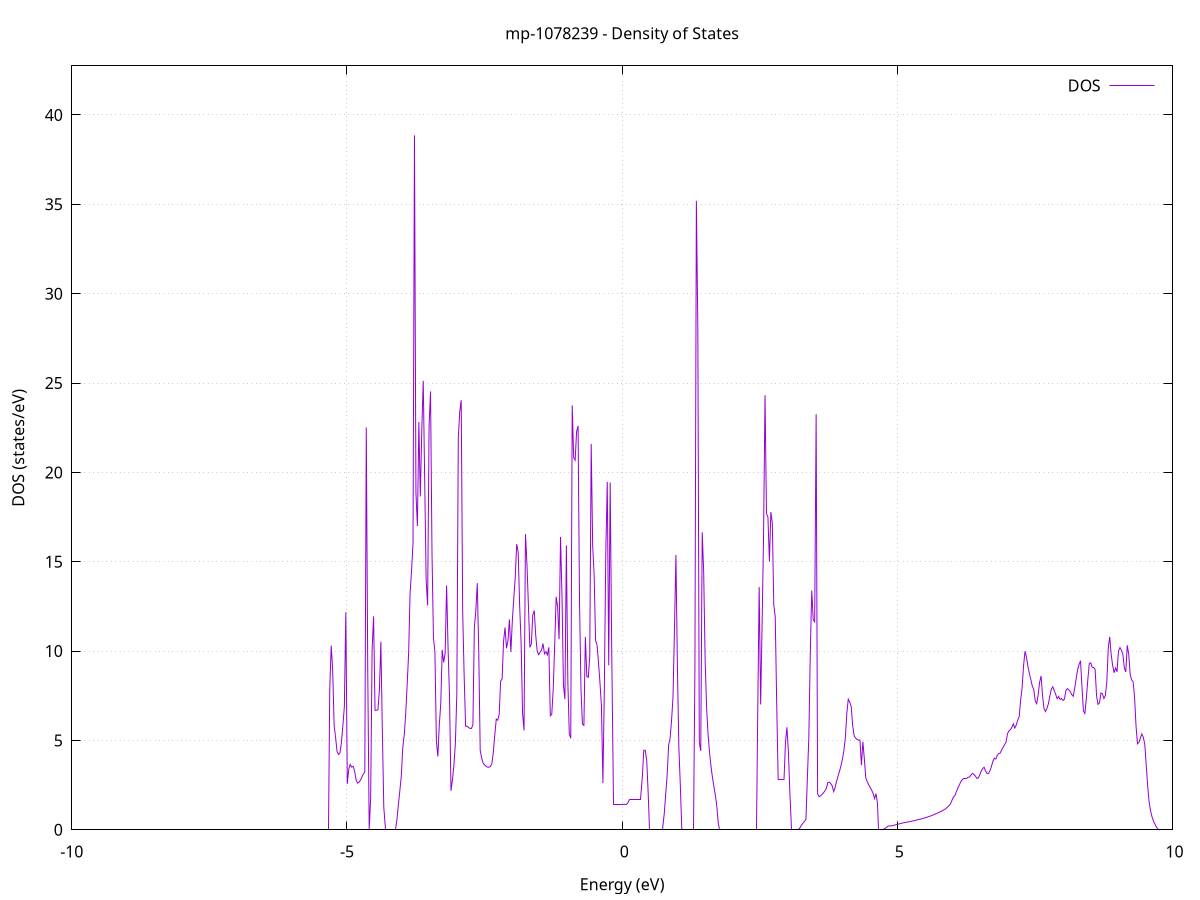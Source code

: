 set title 'mp-1078239 - Density of States'
set xlabel 'Energy (eV)'
set ylabel 'DOS (states/eV)'
set grid
set xrange [-10:10]
set yrange [0:42.749]
set xzeroaxis lt -1
set terminal png size 800,600
set output 'mp-1078239_dos_gnuplot.png'
plot '-' using 1:2 with lines title 'DOS'
-40.902300 0.000000
-40.875800 0.000000
-40.849200 0.000000
-40.822700 0.000000
-40.796200 0.000000
-40.769600 0.000000
-40.743100 0.000000
-40.716500 0.000000
-40.690000 0.000000
-40.663500 0.000000
-40.636900 0.000000
-40.610400 0.000000
-40.583800 0.000000
-40.557300 0.000000
-40.530800 0.000000
-40.504200 0.000000
-40.477700 0.000000
-40.451100 0.000000
-40.424600 0.000000
-40.398100 0.000000
-40.371500 0.000000
-40.345000 0.000000
-40.318500 0.000000
-40.291900 0.000000
-40.265400 0.000000
-40.238800 0.000000
-40.212300 0.000000
-40.185800 0.000000
-40.159200 0.000000
-40.132700 0.000000
-40.106100 0.000000
-40.079600 0.000000
-40.053100 0.000000
-40.026500 0.000000
-40.000000 0.000000
-39.973400 0.000000
-39.946900 0.000000
-39.920400 0.000000
-39.893800 0.000000
-39.867300 0.000000
-39.840700 0.000000
-39.814200 0.000000
-39.787700 0.000000
-39.761100 0.000000
-39.734600 0.000000
-39.708000 0.000000
-39.681500 0.000000
-39.655000 0.000000
-39.628400 0.000000
-39.601900 0.000000
-39.575300 0.000000
-39.548800 0.000000
-39.522300 0.000000
-39.495700 0.000000
-39.469200 0.000000
-39.442600 0.000000
-39.416100 0.000000
-39.389600 0.000000
-39.363000 0.000000
-39.336500 0.000000
-39.309900 0.000000
-39.283400 0.000000
-39.256900 0.000000
-39.230300 0.000000
-39.203800 0.000000
-39.177200 0.000000
-39.150700 0.000000
-39.124200 0.000000
-39.097600 0.000000
-39.071100 0.000000
-39.044600 0.000000
-39.018000 0.000000
-38.991500 0.000000
-38.964900 0.000000
-38.938400 0.000000
-38.911900 0.000000
-38.885300 0.000000
-38.858800 0.000000
-38.832200 0.000000
-38.805700 0.000000
-38.779200 0.000000
-38.752600 0.000000
-38.726100 0.000000
-38.699500 0.000000
-38.673000 0.000000
-38.646500 0.000000
-38.619900 0.000000
-38.593400 0.000000
-38.566800 0.000000
-38.540300 0.000000
-38.513800 0.000000
-38.487200 0.000000
-38.460700 0.000000
-38.434100 0.000000
-38.407600 0.000000
-38.381100 0.000000
-38.354500 0.000000
-38.328000 0.000000
-38.301400 0.000000
-38.274900 0.000000
-38.248400 0.000000
-38.221800 0.000000
-38.195300 0.000000
-38.168700 0.000000
-38.142200 0.000000
-38.115700 0.000000
-38.089100 0.000000
-38.062600 0.000000
-38.036000 0.000000
-38.009500 0.000000
-37.983000 0.000000
-37.956400 0.000000
-37.929900 0.000000
-37.903300 0.000000
-37.876800 0.000000
-37.850300 0.000000
-37.823700 0.000000
-37.797200 0.000000
-37.770700 0.000000
-37.744100 0.000000
-37.717600 0.000000
-37.691000 0.000000
-37.664500 0.000000
-37.638000 0.000000
-37.611400 0.000000
-37.584900 0.000000
-37.558300 0.000000
-37.531800 0.000000
-37.505300 0.000000
-37.478700 0.000000
-37.452200 0.000000
-37.425600 0.000000
-37.399100 0.000000
-37.372600 0.000000
-37.346000 0.000000
-37.319500 0.000000
-37.292900 0.000000
-37.266400 0.000000
-37.239900 0.000000
-37.213300 0.000000
-37.186800 0.000000
-37.160200 0.000000
-37.133700 0.000000
-37.107200 0.000000
-37.080600 0.000000
-37.054100 0.000000
-37.027500 0.000000
-37.001000 0.000000
-36.974500 0.000000
-36.947900 0.000000
-36.921400 0.000000
-36.894800 0.000000
-36.868300 0.000000
-36.841800 0.000000
-36.815200 0.000000
-36.788700 0.000000
-36.762100 0.000000
-36.735600 0.000000
-36.709100 0.000000
-36.682500 0.000000
-36.656000 0.000000
-36.629400 0.000000
-36.602900 0.000000
-36.576400 0.000000
-36.549800 0.000000
-36.523300 0.000000
-36.496700 0.000000
-36.470200 0.000000
-36.443700 0.000000
-36.417100 0.000000
-36.390600 0.000000
-36.364100 0.000000
-36.337500 0.000000
-36.311000 0.000000
-36.284400 0.000000
-36.257900 0.000000
-36.231400 0.000000
-36.204800 0.000000
-36.178300 0.000000
-36.151700 0.000000
-36.125200 0.000000
-36.098700 0.000000
-36.072100 0.000000
-36.045600 0.000000
-36.019000 0.000000
-35.992500 0.000000
-35.966000 0.000000
-35.939400 0.000000
-35.912900 0.000000
-35.886300 0.000000
-35.859800 0.000000
-35.833300 0.000000
-35.806700 0.000000
-35.780200 0.000000
-35.753600 0.000000
-35.727100 0.000000
-35.700600 0.000000
-35.674000 0.000000
-35.647500 0.000000
-35.620900 0.000000
-35.594400 0.000000
-35.567900 0.000000
-35.541300 0.000000
-35.514800 0.000000
-35.488200 0.000000
-35.461700 0.000000
-35.435200 0.000000
-35.408600 0.000000
-35.382100 0.000000
-35.355500 0.000000
-35.329000 0.000000
-35.302500 0.000000
-35.275900 0.000000
-35.249400 0.000000
-35.222800 0.000000
-35.196300 0.000000
-35.169800 0.000000
-35.143200 0.000000
-35.116700 0.000000
-35.090200 0.000000
-35.063600 0.000000
-35.037100 0.000000
-35.010500 0.000000
-34.984000 0.000000
-34.957500 0.000000
-34.930900 0.000000
-34.904400 0.000000
-34.877800 0.000000
-34.851300 0.000000
-34.824800 0.000000
-34.798200 0.000000
-34.771700 0.000000
-34.745100 0.000000
-34.718600 0.000000
-34.692100 0.000000
-34.665500 0.000000
-34.639000 0.000000
-34.612400 0.000000
-34.585900 0.000000
-34.559400 0.000000
-34.532800 0.000000
-34.506300 0.000000
-34.479700 0.000000
-34.453200 0.000000
-34.426700 0.000000
-34.400100 0.000000
-34.373600 0.000000
-34.347000 0.000000
-34.320500 0.000000
-34.294000 0.000000
-34.267400 0.000000
-34.240900 0.000000
-34.214300 0.000000
-34.187800 0.000000
-34.161300 0.000000
-34.134700 0.000000
-34.108200 0.000000
-34.081600 0.000000
-34.055100 0.000000
-34.028600 0.000000
-34.002000 0.000000
-33.975500 0.000000
-33.948900 0.000000
-33.922400 0.000000
-33.895900 0.000000
-33.869300 0.000000
-33.842800 0.000000
-33.816200 0.000000
-33.789700 0.000000
-33.763200 0.000000
-33.736600 0.000000
-33.710100 0.000000
-33.683600 0.000000
-33.657000 0.000000
-33.630500 0.000000
-33.603900 0.000000
-33.577400 0.000000
-33.550900 0.000000
-33.524300 0.000000
-33.497800 0.000000
-33.471200 0.000000
-33.444700 0.000000
-33.418200 0.000000
-33.391600 0.000000
-33.365100 0.000000
-33.338500 0.000000
-33.312000 0.000000
-33.285500 0.000000
-33.258900 0.000000
-33.232400 0.000000
-33.205800 0.000000
-33.179300 0.000000
-33.152800 0.000000
-33.126200 0.000000
-33.099700 0.000000
-33.073100 0.000000
-33.046600 0.000000
-33.020100 0.000000
-32.993500 0.000000
-32.967000 0.000000
-32.940400 0.000000
-32.913900 0.000000
-32.887400 0.000000
-32.860800 0.000000
-32.834300 0.000000
-32.807700 0.000000
-32.781200 0.000000
-32.754700 0.000000
-32.728100 0.000000
-32.701600 0.000000
-32.675000 0.000000
-32.648500 0.000000
-32.622000 0.000000
-32.595400 0.000000
-32.568900 0.000000
-32.542300 0.000000
-32.515800 0.000000
-32.489300 0.000000
-32.462700 0.000000
-32.436200 0.000000
-32.409700 0.000000
-32.383100 0.000000
-32.356600 0.000000
-32.330000 0.000000
-32.303500 0.000000
-32.277000 0.000000
-32.250400 0.000000
-32.223900 0.000000
-32.197300 0.000000
-32.170800 0.000000
-32.144300 0.000000
-32.117700 0.000000
-32.091200 0.000000
-32.064600 0.000000
-32.038100 0.000000
-32.011600 0.000000
-31.985000 0.000000
-31.958500 0.000000
-31.931900 0.000000
-31.905400 0.000000
-31.878900 0.000000
-31.852300 0.000000
-31.825800 0.000000
-31.799200 0.000000
-31.772700 0.000000
-31.746200 0.000000
-31.719600 0.000000
-31.693100 0.000000
-31.666500 0.000000
-31.640000 0.000000
-31.613500 0.000000
-31.586900 0.000000
-31.560400 0.000000
-31.533800 0.000000
-31.507300 0.000000
-31.480800 0.000000
-31.454200 0.000000
-31.427700 0.000000
-31.401100 0.000000
-31.374600 0.000000
-31.348100 0.000000
-31.321500 0.000000
-31.295000 0.000000
-31.268400 0.000000
-31.241900 0.000000
-31.215400 0.000000
-31.188800 0.000000
-31.162300 0.000000
-31.135800 0.000000
-31.109200 0.000000
-31.082700 0.000000
-31.056100 0.000000
-31.029600 0.000000
-31.003100 0.000000
-30.976500 0.000000
-30.950000 0.000000
-30.923400 0.000000
-30.896900 0.000000
-30.870400 0.000000
-30.843800 0.000000
-30.817300 0.000000
-30.790700 0.000000
-30.764200 0.000000
-30.737700 0.000000
-30.711100 0.000000
-30.684600 0.000000
-30.658000 0.000000
-30.631500 0.000000
-30.605000 0.000000
-30.578400 0.000000
-30.551900 0.000000
-30.525300 0.000000
-30.498800 0.000000
-30.472300 0.000000
-30.445700 0.000000
-30.419200 0.000000
-30.392600 0.000000
-30.366100 0.000000
-30.339600 0.000000
-30.313000 0.000000
-30.286500 0.000000
-30.259900 0.000000
-30.233400 0.000000
-30.206900 0.000000
-30.180300 0.000000
-30.153800 0.000000
-30.127200 0.000000
-30.100700 0.000000
-30.074200 0.000000
-30.047600 0.000000
-30.021100 0.000000
-29.994500 0.000000
-29.968000 0.000000
-29.941500 0.000000
-29.914900 0.000000
-29.888400 0.000000
-29.861800 0.000000
-29.835300 0.000000
-29.808800 0.000000
-29.782200 0.000000
-29.755700 0.000000
-29.729200 0.000000
-29.702600 0.000000
-29.676100 0.000000
-29.649500 0.000000
-29.623000 0.000000
-29.596500 0.000000
-29.569900 0.000000
-29.543400 0.000000
-29.516800 0.000000
-29.490300 0.000000
-29.463800 0.000000
-29.437200 0.000000
-29.410700 0.000000
-29.384100 0.000000
-29.357600 0.000000
-29.331100 0.000000
-29.304500 0.000000
-29.278000 0.000000
-29.251400 0.000000
-29.224900 0.000000
-29.198400 0.000000
-29.171800 0.000000
-29.145300 0.000000
-29.118700 0.000000
-29.092200 0.000000
-29.065700 0.000000
-29.039100 0.000000
-29.012600 0.000000
-28.986000 0.000000
-28.959500 0.000000
-28.933000 0.000000
-28.906400 0.000000
-28.879900 0.000000
-28.853300 0.000000
-28.826800 0.000000
-28.800300 0.000000
-28.773700 0.000000
-28.747200 0.000000
-28.720600 0.000000
-28.694100 0.000000
-28.667600 0.000000
-28.641000 0.000000
-28.614500 0.000000
-28.587900 0.000000
-28.561400 0.000000
-28.534900 0.000000
-28.508300 0.000000
-28.481800 0.000000
-28.455300 0.000000
-28.428700 0.000000
-28.402200 0.000000
-28.375600 0.000000
-28.349100 0.000000
-28.322600 0.000000
-28.296000 0.000000
-28.269500 0.000000
-28.242900 0.000000
-28.216400 0.000000
-28.189900 0.000000
-28.163300 0.000000
-28.136800 0.000000
-28.110200 0.000000
-28.083700 0.000000
-28.057200 0.000000
-28.030600 0.000000
-28.004100 0.000000
-27.977500 0.000000
-27.951000 0.000000
-27.924500 0.000000
-27.897900 0.000000
-27.871400 0.000000
-27.844800 0.000000
-27.818300 0.000000
-27.791800 0.000000
-27.765200 0.000000
-27.738700 0.000000
-27.712100 0.000000
-27.685600 0.000000
-27.659100 0.000000
-27.632500 0.000000
-27.606000 0.000000
-27.579400 0.000000
-27.552900 0.000000
-27.526400 0.000000
-27.499800 0.000000
-27.473300 0.000000
-27.446700 0.000000
-27.420200 0.000000
-27.393700 0.000000
-27.367100 0.000000
-27.340600 0.000000
-27.314000 0.000000
-27.287500 0.000000
-27.261000 0.000000
-27.234400 0.000000
-27.207900 0.000000
-27.181300 0.000000
-27.154800 0.000000
-27.128300 0.000000
-27.101700 0.000000
-27.075200 0.000000
-27.048700 0.000000
-27.022100 0.000000
-26.995600 0.000000
-26.969000 0.000000
-26.942500 0.000000
-26.916000 0.000000
-26.889400 0.000000
-26.862900 0.000000
-26.836300 0.000000
-26.809800 0.000000
-26.783300 0.000000
-26.756700 0.000000
-26.730200 0.000000
-26.703600 0.000000
-26.677100 0.000000
-26.650600 0.000000
-26.624000 0.000000
-26.597500 0.000000
-26.570900 0.000000
-26.544400 0.000000
-26.517900 0.000000
-26.491300 0.000000
-26.464800 0.000000
-26.438200 0.000000
-26.411700 0.000000
-26.385200 0.000000
-26.358600 0.000000
-26.332100 0.000000
-26.305500 0.000000
-26.279000 0.000000
-26.252500 0.000000
-26.225900 0.000000
-26.199400 0.000000
-26.172800 0.000000
-26.146300 0.000000
-26.119800 0.000000
-26.093200 0.000000
-26.066700 0.000000
-26.040100 0.000000
-26.013600 0.000000
-25.987100 0.000000
-25.960500 0.000000
-25.934000 0.000000
-25.907400 0.000000
-25.880900 0.000000
-25.854400 0.000000
-25.827800 0.000000
-25.801300 0.000000
-25.774800 0.000000
-25.748200 0.000000
-25.721700 0.000000
-25.695100 0.000000
-25.668600 0.000000
-25.642100 0.000000
-25.615500 0.000000
-25.589000 0.000000
-25.562400 0.000000
-25.535900 0.000000
-25.509400 0.000000
-25.482800 0.000000
-25.456300 0.000000
-25.429700 0.000000
-25.403200 0.000000
-25.376700 0.000000
-25.350100 0.000000
-25.323600 0.000000
-25.297000 0.000000
-25.270500 0.000000
-25.244000 0.000000
-25.217400 0.000000
-25.190900 0.000000
-25.164300 0.000000
-25.137800 0.000000
-25.111300 0.000000
-25.084700 0.000000
-25.058200 0.000000
-25.031600 0.000000
-25.005100 0.000000
-24.978600 0.000000
-24.952000 0.000000
-24.925500 0.000000
-24.898900 0.000000
-24.872400 0.000000
-24.845900 0.000000
-24.819300 0.000000
-24.792800 0.000000
-24.766200 0.000000
-24.739700 0.000000
-24.713200 0.000000
-24.686600 0.000000
-24.660100 0.000000
-24.633500 0.000000
-24.607000 0.000000
-24.580500 0.000000
-24.553900 0.000000
-24.527400 0.000000
-24.500800 0.000000
-24.474300 0.000000
-24.447800 0.000000
-24.421200 0.000000
-24.394700 0.000000
-24.368200 0.000000
-24.341600 0.000000
-24.315100 0.000000
-24.288500 0.000000
-24.262000 0.000000
-24.235500 0.000000
-24.208900 0.000000
-24.182400 0.000000
-24.155800 0.000000
-24.129300 0.000000
-24.102800 0.000000
-24.076200 0.000000
-24.049700 0.000000
-24.023100 0.000000
-23.996600 0.000000
-23.970100 0.000000
-23.943500 0.000000
-23.917000 0.000000
-23.890400 0.000000
-23.863900 0.000000
-23.837400 0.000000
-23.810800 0.000000
-23.784300 0.000000
-23.757700 0.000000
-23.731200 0.000000
-23.704700 0.000000
-23.678100 0.000000
-23.651600 0.000000
-23.625000 0.000000
-23.598500 0.000000
-23.572000 0.000000
-23.545400 0.000000
-23.518900 0.000000
-23.492300 0.000000
-23.465800 0.000000
-23.439300 0.000000
-23.412700 0.000000
-23.386200 0.000000
-23.359600 0.000000
-23.333100 0.000000
-23.306600 0.000000
-23.280000 0.000000
-23.253500 0.000000
-23.226900 0.000000
-23.200400 0.000000
-23.173900 0.000000
-23.147300 0.000000
-23.120800 0.000000
-23.094300 0.000000
-23.067700 0.000000
-23.041200 0.000000
-23.014600 0.000000
-22.988100 0.000000
-22.961600 0.000000
-22.935000 0.000000
-22.908500 0.000000
-22.881900 0.000000
-22.855400 0.000000
-22.828900 0.000000
-22.802300 0.000000
-22.775800 0.000000
-22.749200 0.000000
-22.722700 0.000000
-22.696200 0.000000
-22.669600 0.000000
-22.643100 0.000000
-22.616500 0.000000
-22.590000 0.000000
-22.563500 0.000000
-22.536900 0.000000
-22.510400 0.000000
-22.483800 0.000000
-22.457300 0.000000
-22.430800 0.000000
-22.404200 0.000000
-22.377700 0.000000
-22.351100 0.000000
-22.324600 0.000000
-22.298100 0.000000
-22.271500 0.000000
-22.245000 0.000000
-22.218400 0.000000
-22.191900 0.000000
-22.165400 0.000000
-22.138800 0.000000
-22.112300 0.000000
-22.085700 0.000000
-22.059200 0.000000
-22.032700 0.000000
-22.006100 0.000000
-21.979600 0.000000
-21.953000 0.000000
-21.926500 0.000000
-21.900000 0.000000
-21.873400 0.000000
-21.846900 0.000000
-21.820400 0.000000
-21.793800 0.000000
-21.767300 0.000000
-21.740700 0.000000
-21.714200 0.000000
-21.687700 0.000000
-21.661100 0.000000
-21.634600 0.000000
-21.608000 0.000000
-21.581500 0.000000
-21.555000 0.000000
-21.528400 0.000000
-21.501900 0.000000
-21.475300 0.000000
-21.448800 0.000000
-21.422300 0.000000
-21.395700 0.000000
-21.369200 0.000000
-21.342600 0.000000
-21.316100 0.000000
-21.289600 0.000000
-21.263000 0.000000
-21.236500 0.000000
-21.209900 0.000000
-21.183400 0.000000
-21.156900 0.000000
-21.130300 0.000000
-21.103800 0.000000
-21.077200 0.000000
-21.050700 0.000000
-21.024200 0.000000
-20.997600 0.000000
-20.971100 0.000000
-20.944500 0.000000
-20.918000 0.000000
-20.891500 0.000000
-20.864900 0.000000
-20.838400 0.000000
-20.811800 0.000000
-20.785300 0.000000
-20.758800 0.000000
-20.732200 0.000000
-20.705700 0.000000
-20.679100 0.000000
-20.652600 0.000000
-20.626100 0.000000
-20.599500 0.000000
-20.573000 0.000000
-20.546400 0.000000
-20.519900 0.000000
-20.493400 0.000000
-20.466800 0.000000
-20.440300 0.000000
-20.413800 0.000000
-20.387200 0.000000
-20.360700 0.000000
-20.334100 0.000000
-20.307600 0.000000
-20.281100 0.000000
-20.254500 0.000000
-20.228000 0.000000
-20.201400 0.000000
-20.174900 0.000000
-20.148400 0.000000
-20.121800 0.000000
-20.095300 0.000000
-20.068700 0.000000
-20.042200 0.000000
-20.015700 0.000000
-19.989100 0.000000
-19.962600 0.000000
-19.936000 0.000000
-19.909500 0.000000
-19.883000 0.000000
-19.856400 0.000000
-19.829900 0.000000
-19.803300 0.000000
-19.776800 0.000000
-19.750300 0.000000
-19.723700 0.000000
-19.697200 0.000000
-19.670600 0.000000
-19.644100 0.000000
-19.617600 0.000000
-19.591000 0.000000
-19.564500 0.000000
-19.537900 0.000000
-19.511400 0.000000
-19.484900 0.000000
-19.458300 0.000000
-19.431800 0.000000
-19.405200 0.000000
-19.378700 0.000000
-19.352200 0.000000
-19.325600 0.000000
-19.299100 0.000000
-19.272500 0.000000
-19.246000 0.000000
-19.219500 0.000000
-19.192900 0.000000
-19.166400 0.000000
-19.139900 0.000000
-19.113300 0.000000
-19.086800 0.000000
-19.060200 0.000000
-19.033700 0.000000
-19.007200 0.000000
-18.980600 0.000000
-18.954100 0.000000
-18.927500 0.000000
-18.901000 0.000000
-18.874500 0.000000
-18.847900 0.000000
-18.821400 0.000000
-18.794800 0.000000
-18.768300 0.000000
-18.741800 0.000000
-18.715200 0.000000
-18.688700 0.000000
-18.662100 0.000000
-18.635600 0.000000
-18.609100 0.000000
-18.582500 0.000000
-18.556000 0.000000
-18.529400 0.000000
-18.502900 0.000000
-18.476400 0.000000
-18.449800 0.000000
-18.423300 0.000000
-18.396700 0.000000
-18.370200 0.000000
-18.343700 0.000000
-18.317100 0.000000
-18.290600 0.000000
-18.264000 0.000000
-18.237500 0.000000
-18.211000 0.000000
-18.184400 0.000000
-18.157900 0.000000
-18.131300 0.000000
-18.104800 0.000000
-18.078300 0.000000
-18.051700 0.000000
-18.025200 0.000000
-17.998600 0.000000
-17.972100 0.000000
-17.945600 0.000000
-17.919000 0.000000
-17.892500 0.000000
-17.865900 0.000000
-17.839400 0.000000
-17.812900 0.000000
-17.786300 0.000000
-17.759800 0.000000
-17.733300 0.000000
-17.706700 0.000000
-17.680200 0.000000
-17.653600 0.000000
-17.627100 0.000000
-17.600600 0.000000
-17.574000 0.000000
-17.547500 0.000000
-17.520900 0.000000
-17.494400 0.000000
-17.467900 0.000000
-17.441300 0.000000
-17.414800 0.000000
-17.388200 0.000000
-17.361700 0.000000
-17.335200 0.000000
-17.308600 0.000000
-17.282100 0.000000
-17.255500 0.000000
-17.229000 0.000000
-17.202500 0.000000
-17.175900 0.000000
-17.149400 0.000000
-17.122800 0.000000
-17.096300 0.000000
-17.069800 0.000000
-17.043200 0.000000
-17.016700 0.000000
-16.990100 0.000000
-16.963600 0.000000
-16.937100 0.000000
-16.910500 0.000000
-16.884000 0.000000
-16.857400 0.000000
-16.830900 0.000000
-16.804400 0.000000
-16.777800 0.000000
-16.751300 0.000000
-16.724700 0.000000
-16.698200 0.000000
-16.671700 0.000000
-16.645100 0.000000
-16.618600 0.000000
-16.592000 0.000000
-16.565500 0.000000
-16.539000 0.000000
-16.512400 0.000000
-16.485900 0.000000
-16.459400 0.000000
-16.432800 0.000000
-16.406300 0.000000
-16.379700 0.000000
-16.353200 0.000000
-16.326700 0.000000
-16.300100 0.000000
-16.273600 0.000000
-16.247000 0.000000
-16.220500 0.000000
-16.194000 0.000000
-16.167400 0.000000
-16.140900 0.000000
-16.114300 0.000000
-16.087800 0.000000
-16.061300 0.000000
-16.034700 0.000000
-16.008200 0.000000
-15.981600 0.000000
-15.955100 0.000000
-15.928600 0.000000
-15.902000 0.000000
-15.875500 0.000000
-15.848900 0.000000
-15.822400 0.000000
-15.795900 0.000000
-15.769300 0.000000
-15.742800 0.000000
-15.716200 0.000000
-15.689700 0.000000
-15.663200 0.000000
-15.636600 0.000000
-15.610100 0.000000
-15.583500 0.000000
-15.557000 0.000000
-15.530500 0.000000
-15.503900 0.000000
-15.477400 0.000000
-15.450800 0.000000
-15.424300 0.000000
-15.397800 0.000000
-15.371200 0.000000
-15.344700 0.000000
-15.318100 0.000000
-15.291600 0.000000
-15.265100 9.445000
-15.238500 22.464400
-15.212000 13.998300
-15.185500 15.050300
-15.158900 37.533700
-15.132400 0.000000
-15.105800 0.000000
-15.079300 0.000000
-15.052800 0.000000
-15.026200 0.000000
-14.999700 0.000000
-14.973100 0.000000
-14.946600 0.000000
-14.920100 0.000000
-14.893500 0.000000
-14.867000 0.000000
-14.840400 0.000000
-14.813900 0.000000
-14.787400 0.000000
-14.760800 0.000000
-14.734300 0.000000
-14.707700 0.000000
-14.681200 0.000000
-14.654700 0.000000
-14.628100 0.000000
-14.601600 0.000000
-14.575000 0.000000
-14.548500 0.000000
-14.522000 0.000000
-14.495400 0.000000
-14.468900 0.000000
-14.442300 0.000000
-14.415800 0.000000
-14.389300 0.000000
-14.362700 0.000000
-14.336200 0.000000
-14.309600 0.000000
-14.283100 0.000000
-14.256600 0.000000
-14.230000 15.355400
-14.203500 11.268800
-14.176900 11.812400
-14.150400 14.961000
-14.123900 3.442900
-14.097300 0.000000
-14.070800 0.000000
-14.044200 0.000000
-14.017700 0.000000
-13.991200 0.000000
-13.964600 0.000000
-13.938100 0.000000
-13.911500 0.000000
-13.885000 0.000000
-13.858500 318.982000
-13.831900 0.000000
-13.805400 0.000000
-13.778900 0.000000
-13.752300 0.000000
-13.725800 44.869500
-13.699200 24.304900
-13.672700 0.000000
-13.646200 0.000000
-13.619600 23.129700
-13.593100 14.784100
-13.566500 11.042000
-13.540000 11.765500
-13.513500 14.708700
-13.486900 0.000000
-13.460400 62.720500
-13.433800 0.000000
-13.407300 0.000000
-13.380800 0.000000
-13.354200 0.000000
-13.327700 13.314900
-13.301100 10.846000
-13.274600 9.586800
-13.248100 10.615000
-13.221500 14.142400
-13.195000 15.687100
-13.168400 0.000000
-13.141900 0.000000
-13.115400 0.000000
-13.088800 0.000000
-13.062300 0.000000
-13.035700 0.000000
-13.009200 0.000000
-12.982700 0.000000
-12.956100 0.000000
-12.929600 0.000000
-12.903000 0.000000
-12.876500 0.000000
-12.850000 0.000000
-12.823400 0.000000
-12.796900 0.000000
-12.770300 0.000000
-12.743800 0.000000
-12.717300 0.000000
-12.690700 0.000000
-12.664200 0.000000
-12.637600 0.000000
-12.611100 0.000000
-12.584600 0.000000
-12.558000 0.000000
-12.531500 0.000000
-12.505000 0.000000
-12.478400 0.000000
-12.451900 0.000000
-12.425300 0.000000
-12.398800 0.000000
-12.372300 0.000000
-12.345700 0.000000
-12.319200 0.000000
-12.292600 0.000000
-12.266100 0.000000
-12.239600 0.000000
-12.213000 0.000000
-12.186500 0.000000
-12.159900 0.000000
-12.133400 0.000000
-12.106900 0.000000
-12.080300 0.000000
-12.053800 0.000000
-12.027200 0.000000
-12.000700 0.000000
-11.974200 0.000000
-11.947600 0.000000
-11.921100 0.000000
-11.894500 0.000000
-11.868000 0.000000
-11.841500 0.000000
-11.814900 0.000000
-11.788400 0.000000
-11.761800 0.000000
-11.735300 0.000000
-11.708800 0.000000
-11.682200 0.000000
-11.655700 0.000000
-11.629100 0.000000
-11.602600 0.000000
-11.576100 0.000000
-11.549500 0.000000
-11.523000 0.000000
-11.496400 0.000000
-11.469900 0.000000
-11.443400 0.000000
-11.416800 0.000000
-11.390300 0.000000
-11.363700 0.000000
-11.337200 0.000000
-11.310700 0.000000
-11.284100 0.000000
-11.257600 0.000000
-11.231000 0.000000
-11.204500 0.000000
-11.178000 0.000000
-11.151400 0.000000
-11.124900 0.000000
-11.098400 0.000000
-11.071800 0.000000
-11.045300 0.000000
-11.018700 0.000000
-10.992200 0.000000
-10.965700 0.000000
-10.939100 0.000000
-10.912600 0.000000
-10.886000 0.000000
-10.859500 0.000000
-10.833000 0.000000
-10.806400 0.000000
-10.779900 0.000000
-10.753300 0.000000
-10.726800 0.000000
-10.700300 0.000000
-10.673700 0.000000
-10.647200 0.000000
-10.620600 0.000000
-10.594100 0.000000
-10.567600 0.000000
-10.541000 0.000000
-10.514500 0.000000
-10.487900 0.000000
-10.461400 0.000000
-10.434900 0.000000
-10.408300 0.000000
-10.381800 0.000000
-10.355200 0.000000
-10.328700 0.000000
-10.302200 0.000000
-10.275600 0.000000
-10.249100 0.000000
-10.222500 0.000000
-10.196000 0.000000
-10.169500 0.000000
-10.142900 0.000000
-10.116400 0.000000
-10.089800 0.000000
-10.063300 0.000000
-10.036800 0.000000
-10.010200 0.000000
-9.983700 0.000000
-9.957100 0.000000
-9.930600 0.000000
-9.904100 0.000000
-9.877500 0.000000
-9.851000 0.000000
-9.824500 0.000000
-9.797900 0.000000
-9.771400 0.000000
-9.744800 0.000000
-9.718300 0.000000
-9.691800 0.000000
-9.665200 0.000000
-9.638700 0.000000
-9.612100 0.000000
-9.585600 0.000000
-9.559100 0.000000
-9.532500 0.000000
-9.506000 0.000000
-9.479400 0.000000
-9.452900 0.000000
-9.426400 0.000000
-9.399800 0.000000
-9.373300 0.000000
-9.346700 0.000000
-9.320200 0.000000
-9.293700 0.000000
-9.267100 0.000000
-9.240600 0.000000
-9.214000 0.000000
-9.187500 0.000000
-9.161000 0.000000
-9.134400 0.000000
-9.107900 0.000000
-9.081300 0.000000
-9.054800 0.000000
-9.028300 0.000000
-9.001700 0.000000
-8.975200 0.000000
-8.948600 0.000000
-8.922100 0.000000
-8.895600 0.000000
-8.869000 0.000000
-8.842500 0.000000
-8.815900 0.000000
-8.789400 0.000000
-8.762900 0.000000
-8.736300 0.000000
-8.709800 0.000000
-8.683200 0.000000
-8.656700 0.000000
-8.630200 0.000000
-8.603600 0.000000
-8.577100 0.000000
-8.550600 0.000000
-8.524000 0.000000
-8.497500 0.000000
-8.470900 0.000000
-8.444400 0.000000
-8.417900 0.000000
-8.391300 0.000000
-8.364800 0.000000
-8.338200 0.000000
-8.311700 0.000000
-8.285200 0.000000
-8.258600 0.000000
-8.232100 0.000000
-8.205500 0.000000
-8.179000 0.000000
-8.152500 0.000000
-8.125900 0.000000
-8.099400 0.000000
-8.072800 0.000000
-8.046300 0.000000
-8.019800 0.000000
-7.993200 0.000000
-7.966700 0.000000
-7.940100 0.000000
-7.913600 0.000000
-7.887100 0.000000
-7.860500 0.000000
-7.834000 0.000000
-7.807400 0.000000
-7.780900 0.000000
-7.754400 0.000000
-7.727800 0.000000
-7.701300 0.000000
-7.674700 0.000000
-7.648200 0.000000
-7.621700 0.000000
-7.595100 0.000000
-7.568600 0.000000
-7.542000 0.000000
-7.515500 0.000000
-7.489000 0.000000
-7.462400 0.000000
-7.435900 0.000000
-7.409300 0.000000
-7.382800 0.000000
-7.356300 0.000000
-7.329700 0.000000
-7.303200 0.000000
-7.276600 0.000000
-7.250100 0.000000
-7.223600 0.000000
-7.197000 0.000000
-7.170500 0.000000
-7.144000 0.000000
-7.117400 0.000000
-7.090900 0.000000
-7.064300 0.000000
-7.037800 0.000000
-7.011300 0.000000
-6.984700 0.000000
-6.958200 0.000000
-6.931600 0.000000
-6.905100 0.000000
-6.878600 0.000000
-6.852000 0.000000
-6.825500 0.000000
-6.798900 0.000000
-6.772400 0.000000
-6.745900 0.000000
-6.719300 0.000000
-6.692800 0.000000
-6.666200 0.000000
-6.639700 0.000000
-6.613200 0.000000
-6.586600 0.000000
-6.560100 0.000000
-6.533500 0.000000
-6.507000 0.000000
-6.480500 0.000000
-6.453900 0.000000
-6.427400 0.000000
-6.400800 0.000000
-6.374300 0.000000
-6.347800 0.000000
-6.321200 0.000000
-6.294700 0.000000
-6.268100 0.000000
-6.241600 0.000000
-6.215100 0.000000
-6.188500 0.000000
-6.162000 0.000000
-6.135400 0.000000
-6.108900 0.000000
-6.082400 0.000000
-6.055800 0.000000
-6.029300 0.000000
-6.002700 0.000000
-5.976200 0.000000
-5.949700 0.000000
-5.923100 0.000000
-5.896600 0.000000
-5.870100 0.000000
-5.843500 0.000000
-5.817000 0.000000
-5.790400 0.000000
-5.763900 0.000000
-5.737400 0.000000
-5.710800 0.000000
-5.684300 0.000000
-5.657700 0.000000
-5.631200 0.000000
-5.604700 0.000000
-5.578100 0.000000
-5.551600 0.000000
-5.525000 0.000000
-5.498500 0.000000
-5.472000 0.000000
-5.445400 0.000000
-5.418900 0.000000
-5.392300 0.000000
-5.365800 0.000000
-5.339300 0.000000
-5.312700 7.880100
-5.286200 10.308000
-5.259600 8.930800
-5.233100 5.841500
-5.206600 5.165900
-5.180000 4.382800
-5.153500 4.214300
-5.126900 4.309100
-5.100400 4.872900
-5.073900 5.850000
-5.047300 6.892400
-5.020800 12.170500
-4.994200 2.571900
-4.967700 3.391100
-4.941200 3.659300
-4.914600 3.509300
-4.888100 3.550100
-4.861500 3.296800
-4.835000 2.798400
-4.808500 2.610300
-4.781900 2.659100
-4.755400 2.770900
-4.728800 2.953000
-4.702300 3.115300
-4.675800 3.240100
-4.649200 22.511900
-4.622700 9.005200
-4.596100 0.014000
-4.569600 1.789800
-4.543100 10.086200
-4.516500 11.946800
-4.490000 6.685700
-4.463500 6.686500
-4.436900 6.717300
-4.410400 7.845000
-4.383800 10.524600
-4.357300 5.524900
-4.330800 1.254500
-4.304200 0.000000
-4.277700 0.000000
-4.251100 0.000000
-4.224600 0.000000
-4.198100 0.000000
-4.171500 0.000000
-4.145000 0.000000
-4.118400 0.014100
-4.091900 0.579100
-4.065400 1.404000
-4.038800 2.196600
-4.012300 3.028700
-3.985700 4.607700
-3.959200 5.306900
-3.932700 6.478700
-3.906100 8.128700
-3.879600 9.878600
-3.853000 13.262300
-3.826500 14.498900
-3.800000 16.036100
-3.773400 38.862800
-3.746900 18.877600
-3.720300 16.998700
-3.693800 22.817900
-3.667300 18.652400
-3.640700 22.349700
-3.614200 25.125300
-3.587600 19.525200
-3.561100 13.970400
-3.534600 12.558500
-3.508000 22.589000
-3.481500 24.526300
-3.454900 15.447200
-3.428400 10.717200
-3.401900 9.955700
-3.375300 4.970300
-3.348800 4.103200
-3.322200 5.879600
-3.295700 7.053300
-3.269200 10.063600
-3.242600 9.365000
-3.216100 9.876900
-3.189600 13.674100
-3.163000 10.160400
-3.136500 7.454400
-3.109900 2.178200
-3.083400 2.801500
-3.056900 3.612200
-3.030300 4.831100
-3.003800 7.601000
-2.977200 21.913000
-2.950700 23.400700
-2.924200 24.038100
-2.897600 12.223000
-2.871100 8.661400
-2.844500 5.796300
-2.818000 5.797600
-2.791500 5.731800
-2.764900 5.668900
-2.738400 5.671700
-2.711800 5.879800
-2.685300 11.332800
-2.658800 12.259800
-2.632200 13.799900
-2.605700 9.994300
-2.579100 4.443500
-2.552600 4.008600
-2.526100 3.731700
-2.499500 3.631300
-2.473000 3.561200
-2.446400 3.504200
-2.419900 3.499500
-2.393400 3.539300
-2.366800 3.705400
-2.340300 4.359000
-2.313700 5.318100
-2.287200 6.195300
-2.260700 6.133100
-2.234100 6.462900
-2.207600 8.321800
-2.181000 8.437400
-2.154500 10.556400
-2.128000 11.320800
-2.101400 10.161000
-2.074900 10.582000
-2.048300 11.772000
-2.021800 9.949400
-1.995300 11.700200
-1.968700 12.960400
-1.942200 14.139700
-1.915700 15.993100
-1.889100 15.543400
-1.862600 12.559200
-1.836000 10.478400
-1.809500 6.539500
-1.783000 5.560400
-1.756400 16.544700
-1.729900 14.878100
-1.703300 12.565100
-1.676800 10.206900
-1.650300 10.401100
-1.623700 12.033700
-1.597200 12.271300
-1.570600 10.889200
-1.544100 10.010500
-1.517600 9.800200
-1.491000 9.934200
-1.464500 10.057800
-1.437900 10.423100
-1.411400 9.849200
-1.384900 9.966400
-1.358300 9.784700
-1.331800 10.211900
-1.305200 6.381200
-1.278700 6.469700
-1.252200 7.875400
-1.225600 10.346900
-1.199100 13.036200
-1.172500 12.482200
-1.146000 10.664100
-1.119500 16.388700
-1.092900 13.033200
-1.066400 8.085900
-1.039800 7.308900
-1.013300 15.904500
-0.986800 8.293300
-0.960200 5.359500
-0.933700 5.120300
-0.907100 23.749700
-0.880600 20.829300
-0.854100 20.682700
-0.827500 22.288600
-0.801000 22.598300
-0.774400 12.745500
-0.747900 7.856900
-0.721400 5.912800
-0.694800 5.836700
-0.668300 10.789400
-0.641700 8.582600
-0.615200 8.527400
-0.588700 9.705700
-0.562100 21.592200
-0.535600 15.908900
-0.509100 14.281900
-0.482500 10.579900
-0.456000 10.333200
-0.429400 9.346600
-0.402900 8.229000
-0.376400 6.942300
-0.349800 2.612300
-0.323300 7.970600
-0.296700 15.581200
-0.270200 19.460300
-0.243700 9.208300
-0.217100 19.434200
-0.190600 10.370100
-0.164000 1.419200
-0.137500 1.419200
-0.111000 1.419200
-0.084400 1.419300
-0.057900 1.419500
-0.031300 1.419600
-0.004800 1.419800
0.021700 1.420100
0.048300 1.420300
0.074800 1.414100
0.101400 1.487300
0.127900 1.685000
0.154400 1.685000
0.181000 1.685100
0.207500 1.685100
0.234100 1.685100
0.260600 1.685100
0.287100 1.685200
0.313700 1.685200
0.340200 1.685200
0.366800 2.971600
0.393300 4.449600
0.419800 4.446000
0.446400 3.876400
0.472900 2.058400
0.499500 0.000000
0.526000 0.000000
0.552500 0.000000
0.579100 0.000000
0.605600 0.000000
0.632200 0.000000
0.658700 0.000000
0.685200 0.000000
0.711800 0.000000
0.738300 0.000000
0.764800 0.894400
0.791400 1.982500
0.817900 3.065200
0.844500 4.737400
0.871000 5.105100
0.897500 6.100300
0.924100 7.414400
0.950600 11.215700
0.977200 15.377800
1.003700 9.229500
1.030200 4.630500
1.056800 2.512600
1.083300 0.037700
1.109900 0.000000
1.136400 0.000000
1.162900 0.000000
1.189500 0.000000
1.216000 0.000000
1.242600 0.000000
1.269100 0.000000
1.295600 0.000000
1.322200 8.927700
1.348700 35.194700
1.375300 28.057500
1.401800 4.899500
1.428300 4.415800
1.454900 16.647300
1.481400 14.438700
1.508000 9.473100
1.534500 6.848100
1.561000 5.330600
1.587600 4.343600
1.614100 3.555300
1.640700 2.934000
1.667200 2.421400
1.693700 1.943200
1.720300 1.304300
1.746800 0.365900
1.773400 0.000000
1.799900 0.000000
1.826400 0.000000
1.853000 0.000000
1.879500 0.000000
1.906100 0.000000
1.932600 0.000000
1.959100 0.000000
1.985700 0.000000
2.012200 0.000000
2.038800 0.000000
2.065300 0.000000
2.091800 0.000000
2.118400 0.000000
2.144900 0.000000
2.171400 0.000000
2.198000 0.000000
2.224500 0.000000
2.251100 0.000000
2.277600 0.000000
2.304100 0.000000
2.330700 0.000000
2.357200 0.000000
2.383800 0.000000
2.410300 0.000000
2.436800 0.000000
2.463400 6.508700
2.489900 13.585900
2.516500 7.011600
2.543000 11.462700
2.569500 16.445400
2.596100 24.320900
2.622600 17.697400
2.649200 17.497200
2.675700 15.007000
2.702200 17.785700
2.728800 17.144400
2.755300 12.587700
2.781900 11.898100
2.808400 7.040500
2.834900 2.818000
2.861500 2.817600
2.888000 2.817300
2.914600 2.816900
2.941100 2.816500
2.967600 4.877300
2.994200 5.733900
3.020700 4.383400
3.047300 2.094000
3.073800 0.000000
3.100300 0.000000
3.126900 0.000000
3.153400 0.000000
3.180000 0.000000
3.206500 0.023000
3.233000 0.119300
3.259600 0.267200
3.286100 0.373600
3.312700 0.464500
3.339200 0.576500
3.365700 2.882500
3.392300 5.211800
3.418800 9.907900
3.445300 13.390300
3.471900 11.759000
3.498400 11.635400
3.525000 23.250800
3.551500 2.017100
3.578000 1.858500
3.604600 1.890100
3.631100 1.978600
3.657700 2.065900
3.684200 2.179800
3.710700 2.319100
3.737300 2.643100
3.763800 2.663700
3.790400 2.585300
3.816900 2.456500
3.843400 2.137400
3.870000 2.373800
3.896500 2.714300
3.923100 2.999300
3.949600 3.276900
3.976100 3.579900
4.002700 3.952800
4.029200 4.443400
4.055800 5.147200
4.082300 6.519600
4.108800 7.309300
4.135400 7.144400
4.161900 6.903300
4.188500 5.837100
4.215000 5.267700
4.241500 5.130600
4.268100 5.060000
4.294600 5.013300
4.321200 5.022500
4.347700 3.620700
4.374200 4.926900
4.400800 3.957200
4.427300 2.898900
4.453900 2.689200
4.480400 2.515700
4.506900 2.374600
4.533500 2.216300
4.560000 2.037300
4.586600 1.745900
4.613100 2.020500
4.639600 1.474100
4.666200 0.000000
4.692700 0.000000
4.719200 0.002800
4.745800 0.023400
4.772300 0.064000
4.798900 0.124600
4.825400 0.197000
4.851900 0.221900
4.878500 0.209200
4.905000 0.227400
4.931600 0.247400
4.958100 0.268100
4.984600 0.289400
5.011200 0.311200
5.037700 0.333500
5.064300 0.355000
5.090800 0.375000
5.117300 0.393100
5.143900 0.409400
5.170400 0.425200
5.197000 0.440700
5.223500 0.455800
5.250000 0.472700
5.276600 0.490700
5.303100 0.509300
5.329700 0.528400
5.356200 0.547600
5.382700 0.567200
5.409300 0.587100
5.435800 0.608400
5.462400 0.630000
5.488900 0.654000
5.515400 0.679400
5.542000 0.706000
5.568500 0.733600
5.595100 0.761900
5.621600 0.792900
5.648100 0.825800
5.674700 0.859500
5.701200 0.894400
5.727800 0.930200
5.754300 0.967200
5.780800 1.005400
5.807400 1.046000
5.833900 1.091300
5.860500 1.141400
5.887000 1.198800
5.913500 1.266000
5.940100 1.350200
5.966600 1.454000
5.993200 1.653700
6.019700 1.833600
6.046200 1.912300
6.072800 2.128400
6.099300 2.336300
6.125800 2.494400
6.152400 2.688400
6.178900 2.793100
6.205500 2.846300
6.232000 2.846100
6.258500 2.877900
6.285100 2.936300
6.311600 2.952900
6.338200 3.065700
6.364700 3.159900
6.391200 3.098000
6.417800 3.012200
6.444300 2.875100
6.470900 2.899900
6.497400 3.060900
6.523900 3.290500
6.550500 3.427200
6.577000 3.497800
6.603600 3.285600
6.630100 3.147900
6.656600 3.159500
6.683200 3.303500
6.709700 3.538600
6.736300 3.829600
6.762800 4.004900
6.789300 3.958300
6.815900 4.163700
6.842400 4.266200
6.869000 4.291400
6.895500 4.466800
6.922000 4.615200
6.948600 4.755200
6.975100 4.901500
7.001700 5.375600
7.028200 5.532400
7.054700 5.606500
7.081300 5.731000
7.107800 5.932300
7.134400 5.692400
7.160900 5.861200
7.187400 6.131800
7.214000 6.325600
7.240500 7.247800
7.267100 7.935800
7.293600 9.169400
7.320100 9.991000
7.346700 9.665000
7.373200 9.145900
7.399700 8.735500
7.426300 8.408100
7.452800 8.042300
7.479400 7.845600
7.505900 7.217400
7.532400 7.058200
7.559000 7.558100
7.585500 8.249400
7.612100 8.604900
7.638600 7.521300
7.665100 6.774100
7.691700 6.614700
7.718200 6.791600
7.744800 7.051300
7.771300 7.474700
7.797800 7.863700
7.824400 7.998200
7.850900 7.790300
7.877500 7.572500
7.904000 7.337800
7.930500 7.465800
7.957100 7.292900
7.983600 7.351600
8.010200 7.233000
8.036700 7.312700
8.063200 7.794600
8.089800 7.901400
8.116300 7.823700
8.142900 7.736000
8.169400 7.558800
8.195900 7.469400
8.222500 7.911900
8.249000 8.432200
8.275600 8.962500
8.302100 9.240700
8.328600 9.459100
8.355200 7.978900
8.381700 6.649900
8.408300 6.506000
8.434800 7.367100
8.461300 8.392400
8.487900 9.296300
8.514400 9.345900
8.541000 9.094900
8.567500 9.083600
8.594000 8.973100
8.620600 7.492800
8.647100 7.016500
8.673700 7.107700
8.700200 7.654900
8.726700 7.611300
8.753300 7.344000
8.779800 7.508700
8.806300 8.252700
8.832900 10.175100
8.859400 10.797400
8.886000 9.806900
8.912500 9.191100
8.939000 8.787800
8.965600 9.056100
8.992100 8.840500
9.018700 9.999900
9.045200 10.196700
9.071700 10.050600
9.098300 9.816200
9.124800 9.059100
9.151400 8.829700
9.177900 10.324500
9.204400 9.827900
9.231000 8.692100
9.257500 8.383400
9.284100 8.288600
9.310600 7.428200
9.337100 5.820500
9.363700 4.809600
9.390200 4.889600
9.416800 5.142400
9.443300 5.363600
9.469800 5.168700
9.496400 4.777200
9.522900 3.611300
9.549500 2.431000
9.576000 1.543900
9.602500 1.038800
9.629100 0.715000
9.655600 0.475300
9.682200 0.312500
9.708700 0.148300
9.735200 0.040800
9.761800 0.000300
9.788300 0.000000
9.814900 0.000000
9.841400 0.000000
9.867900 0.000000
9.894500 0.000000
9.921000 0.000000
9.947600 0.000000
9.974100 0.000000
10.000600 0.000000
10.027200 0.000000
10.053700 0.000000
10.080200 0.000000
10.106800 0.000000
10.133300 0.000000
10.159900 0.000000
10.186400 0.000000
10.212900 0.000000
10.239500 0.000000
10.266000 0.000000
10.292600 0.000000
10.319100 0.000000
10.345600 0.000000
10.372200 0.000000
10.398700 0.000000
10.425300 0.000000
10.451800 0.000000
10.478300 0.000000
10.504900 0.000000
10.531400 0.000000
10.558000 0.000000
10.584500 0.000000
10.611000 0.000000
10.637600 0.000000
10.664100 0.000000
10.690700 0.000000
10.717200 0.000000
10.743700 0.000000
10.770300 0.000000
10.796800 0.000000
10.823400 0.000000
10.849900 0.000000
10.876400 0.000000
10.903000 0.000000
10.929500 0.000000
10.956100 0.000000
10.982600 0.000000
11.009100 0.000000
11.035700 0.000000
11.062200 0.000000
11.088800 0.000000
11.115300 0.000000
11.141800 0.000000
11.168400 0.000000
11.194900 0.000000
11.221500 0.000000
11.248000 0.000000
11.274500 0.000000
11.301100 0.000000
11.327600 0.000000
11.354100 0.000000
11.380700 0.000000
11.407200 0.000000
11.433800 0.000000
11.460300 0.000000
11.486800 0.000000
11.513400 0.000000
11.539900 0.000000
11.566500 0.000000
11.593000 0.000000
11.619500 0.000000
11.646100 0.000000
11.672600 0.000000
11.699200 0.000000
11.725700 0.000000
11.752200 0.000000
11.778800 0.000000
11.805300 0.000000
11.831900 0.000000
11.858400 0.000000
11.884900 0.000000
11.911500 0.000000
11.938000 0.000000
11.964600 0.000000
11.991100 0.000000
12.017600 0.000000
12.044200 0.000000
12.070700 0.000000
12.097300 0.000000
12.123800 0.000000
12.150300 0.000000
12.176900 0.000000
e
